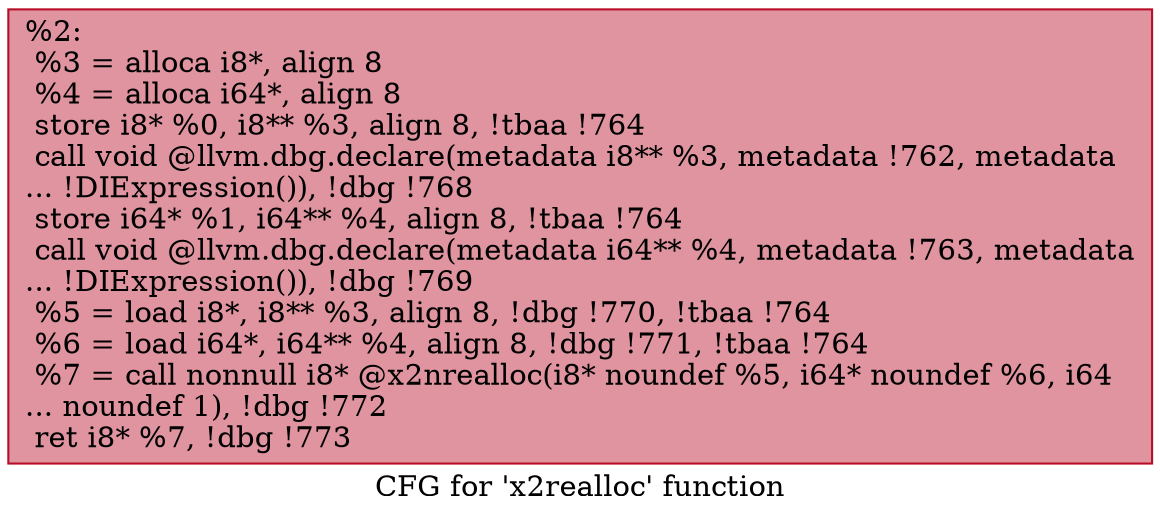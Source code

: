 digraph "CFG for 'x2realloc' function" {
	label="CFG for 'x2realloc' function";

	Node0x125c4f0 [shape=record,color="#b70d28ff", style=filled, fillcolor="#b70d2870",label="{%2:\l  %3 = alloca i8*, align 8\l  %4 = alloca i64*, align 8\l  store i8* %0, i8** %3, align 8, !tbaa !764\l  call void @llvm.dbg.declare(metadata i8** %3, metadata !762, metadata\l... !DIExpression()), !dbg !768\l  store i64* %1, i64** %4, align 8, !tbaa !764\l  call void @llvm.dbg.declare(metadata i64** %4, metadata !763, metadata\l... !DIExpression()), !dbg !769\l  %5 = load i8*, i8** %3, align 8, !dbg !770, !tbaa !764\l  %6 = load i64*, i64** %4, align 8, !dbg !771, !tbaa !764\l  %7 = call nonnull i8* @x2nrealloc(i8* noundef %5, i64* noundef %6, i64\l... noundef 1), !dbg !772\l  ret i8* %7, !dbg !773\l}"];
}
